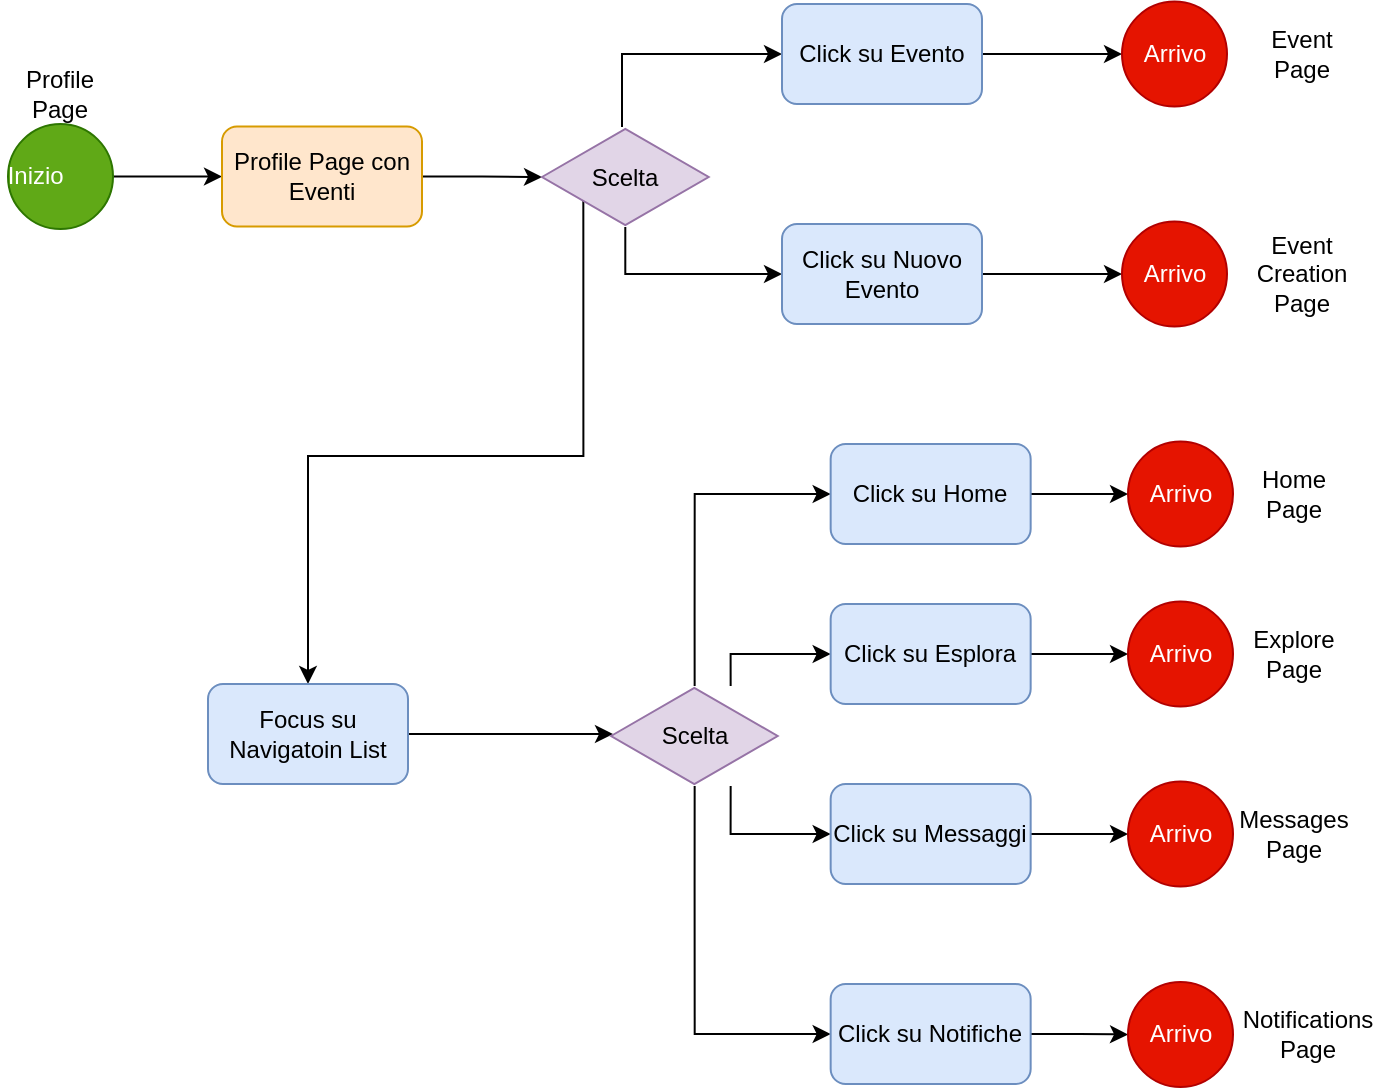 <mxfile version="23.1.1" type="device">
  <diagram name="Page-1" id="B8wylLgiWciTAFLDm15U">
    <mxGraphModel dx="1375" dy="879" grid="1" gridSize="10" guides="1" tooltips="1" connect="1" arrows="1" fold="1" page="1" pageScale="1" pageWidth="827" pageHeight="1169" math="0" shadow="0">
      <root>
        <mxCell id="0" />
        <mxCell id="1" parent="0" />
        <mxCell id="NThsRN9L7JQswXN-zoEZ-2" value="" style="edgeStyle=orthogonalEdgeStyle;rounded=0;orthogonalLoop=1;jettySize=auto;html=1;" edge="1" parent="1" source="FPxcecZ79QZJh2GIcnMN-1" target="NThsRN9L7JQswXN-zoEZ-1">
          <mxGeometry relative="1" as="geometry" />
        </mxCell>
        <mxCell id="FPxcecZ79QZJh2GIcnMN-1" value="Inizio&lt;span style=&quot;white-space: pre;&quot;&gt;&#x9;&lt;/span&gt;" style="ellipse;whiteSpace=wrap;html=1;aspect=fixed;fillColor=#60a917;strokeColor=#2D7600;fontColor=#ffffff;" parent="1" vertex="1">
          <mxGeometry x="53" y="170" width="52.5" height="52.5" as="geometry" />
        </mxCell>
        <mxCell id="FPxcecZ79QZJh2GIcnMN-2" value="Profile Page" style="text;html=1;strokeColor=none;fillColor=none;align=center;verticalAlign=middle;whiteSpace=wrap;rounded=0;" parent="1" vertex="1">
          <mxGeometry x="49" y="140" width="60" height="30" as="geometry" />
        </mxCell>
        <mxCell id="NThsRN9L7JQswXN-zoEZ-4" value="" style="edgeStyle=orthogonalEdgeStyle;rounded=0;orthogonalLoop=1;jettySize=auto;html=1;" edge="1" parent="1" source="NThsRN9L7JQswXN-zoEZ-1" target="NThsRN9L7JQswXN-zoEZ-3">
          <mxGeometry relative="1" as="geometry" />
        </mxCell>
        <mxCell id="NThsRN9L7JQswXN-zoEZ-1" value="Profile Page con Eventi" style="rounded=1;whiteSpace=wrap;html=1;fillColor=#ffe6cc;strokeColor=#d79b00;" vertex="1" parent="1">
          <mxGeometry x="160" y="171.25" width="100" height="50" as="geometry" />
        </mxCell>
        <mxCell id="NThsRN9L7JQswXN-zoEZ-7" style="edgeStyle=orthogonalEdgeStyle;rounded=0;orthogonalLoop=1;jettySize=auto;html=1;entryX=0;entryY=0.5;entryDx=0;entryDy=0;" edge="1" parent="1" source="NThsRN9L7JQswXN-zoEZ-3" target="NThsRN9L7JQswXN-zoEZ-5">
          <mxGeometry relative="1" as="geometry">
            <Array as="points">
              <mxPoint x="360" y="135" />
            </Array>
          </mxGeometry>
        </mxCell>
        <mxCell id="NThsRN9L7JQswXN-zoEZ-8" style="edgeStyle=orthogonalEdgeStyle;rounded=0;orthogonalLoop=1;jettySize=auto;html=1;entryX=0;entryY=0.5;entryDx=0;entryDy=0;" edge="1" parent="1" source="NThsRN9L7JQswXN-zoEZ-3" target="NThsRN9L7JQswXN-zoEZ-6">
          <mxGeometry relative="1" as="geometry">
            <Array as="points">
              <mxPoint x="362" y="245" />
            </Array>
          </mxGeometry>
        </mxCell>
        <mxCell id="NThsRN9L7JQswXN-zoEZ-37" style="edgeStyle=orthogonalEdgeStyle;rounded=0;orthogonalLoop=1;jettySize=auto;html=1;entryX=0.5;entryY=0;entryDx=0;entryDy=0;exitX=0.248;exitY=0.73;exitDx=0;exitDy=0;exitPerimeter=0;" edge="1" parent="1" source="NThsRN9L7JQswXN-zoEZ-3" target="NThsRN9L7JQswXN-zoEZ-16">
          <mxGeometry relative="1" as="geometry">
            <Array as="points">
              <mxPoint x="341" y="336" />
              <mxPoint x="203" y="336" />
            </Array>
          </mxGeometry>
        </mxCell>
        <mxCell id="NThsRN9L7JQswXN-zoEZ-3" value="Scelta" style="html=1;whiteSpace=wrap;aspect=fixed;shape=isoRectangle;fillColor=#e1d5e7;strokeColor=#9673a6;" vertex="1" parent="1">
          <mxGeometry x="320" y="171.5" width="83.33" height="50" as="geometry" />
        </mxCell>
        <mxCell id="NThsRN9L7JQswXN-zoEZ-10" value="" style="edgeStyle=orthogonalEdgeStyle;rounded=0;orthogonalLoop=1;jettySize=auto;html=1;" edge="1" parent="1" source="NThsRN9L7JQswXN-zoEZ-5" target="NThsRN9L7JQswXN-zoEZ-9">
          <mxGeometry relative="1" as="geometry" />
        </mxCell>
        <mxCell id="NThsRN9L7JQswXN-zoEZ-5" value="Click su Evento" style="rounded=1;whiteSpace=wrap;html=1;fillColor=#dae8fc;strokeColor=#6c8ebf;" vertex="1" parent="1">
          <mxGeometry x="440" y="110" width="100" height="50" as="geometry" />
        </mxCell>
        <mxCell id="NThsRN9L7JQswXN-zoEZ-12" value="" style="edgeStyle=orthogonalEdgeStyle;rounded=0;orthogonalLoop=1;jettySize=auto;html=1;" edge="1" parent="1" source="NThsRN9L7JQswXN-zoEZ-6" target="NThsRN9L7JQswXN-zoEZ-11">
          <mxGeometry relative="1" as="geometry" />
        </mxCell>
        <mxCell id="NThsRN9L7JQswXN-zoEZ-6" value="Click su Nuovo Evento" style="rounded=1;whiteSpace=wrap;html=1;fillColor=#dae8fc;strokeColor=#6c8ebf;" vertex="1" parent="1">
          <mxGeometry x="440" y="220" width="100" height="50" as="geometry" />
        </mxCell>
        <mxCell id="NThsRN9L7JQswXN-zoEZ-9" value="Arrivo" style="ellipse;whiteSpace=wrap;html=1;aspect=fixed;fillColor=#e51400;strokeColor=#B20000;fontColor=#ffffff;" vertex="1" parent="1">
          <mxGeometry x="610" y="108.75" width="52.5" height="52.5" as="geometry" />
        </mxCell>
        <mxCell id="NThsRN9L7JQswXN-zoEZ-11" value="Arrivo" style="ellipse;whiteSpace=wrap;html=1;aspect=fixed;fillColor=#e51400;strokeColor=#B20000;fontColor=#ffffff;" vertex="1" parent="1">
          <mxGeometry x="610" y="218.75" width="52.5" height="52.5" as="geometry" />
        </mxCell>
        <mxCell id="NThsRN9L7JQswXN-zoEZ-13" value="Event Page" style="text;html=1;strokeColor=none;fillColor=none;align=center;verticalAlign=middle;whiteSpace=wrap;rounded=0;" vertex="1" parent="1">
          <mxGeometry x="670" y="120" width="60" height="30" as="geometry" />
        </mxCell>
        <mxCell id="NThsRN9L7JQswXN-zoEZ-14" value="Event Creation Page" style="text;html=1;strokeColor=none;fillColor=none;align=center;verticalAlign=middle;whiteSpace=wrap;rounded=0;" vertex="1" parent="1">
          <mxGeometry x="670" y="230" width="60" height="30" as="geometry" />
        </mxCell>
        <mxCell id="NThsRN9L7JQswXN-zoEZ-15" value="" style="edgeStyle=orthogonalEdgeStyle;rounded=0;orthogonalLoop=1;jettySize=auto;html=1;" edge="1" parent="1" source="NThsRN9L7JQswXN-zoEZ-16">
          <mxGeometry relative="1" as="geometry">
            <mxPoint x="355.5" y="475" as="targetPoint" />
          </mxGeometry>
        </mxCell>
        <mxCell id="NThsRN9L7JQswXN-zoEZ-16" value="Focus su Navigatoin List" style="rounded=1;whiteSpace=wrap;html=1;fillColor=#dae8fc;strokeColor=#6c8ebf;" vertex="1" parent="1">
          <mxGeometry x="153" y="450" width="100" height="50" as="geometry" />
        </mxCell>
        <mxCell id="NThsRN9L7JQswXN-zoEZ-17" style="edgeStyle=orthogonalEdgeStyle;rounded=0;orthogonalLoop=1;jettySize=auto;html=1;entryX=0;entryY=0.5;entryDx=0;entryDy=0;" edge="1" parent="1" target="NThsRN9L7JQswXN-zoEZ-22">
          <mxGeometry relative="1" as="geometry">
            <mxPoint x="396.33" y="451" as="sourcePoint" />
            <Array as="points">
              <mxPoint x="396.33" y="416" />
              <mxPoint x="396.33" y="355" />
            </Array>
          </mxGeometry>
        </mxCell>
        <mxCell id="NThsRN9L7JQswXN-zoEZ-18" style="edgeStyle=orthogonalEdgeStyle;rounded=0;orthogonalLoop=1;jettySize=auto;html=1;entryX=0;entryY=0.5;entryDx=0;entryDy=0;" edge="1" parent="1" target="NThsRN9L7JQswXN-zoEZ-24">
          <mxGeometry relative="1" as="geometry">
            <mxPoint x="414.33" y="451" as="sourcePoint" />
            <Array as="points">
              <mxPoint x="414.33" y="435" />
            </Array>
          </mxGeometry>
        </mxCell>
        <mxCell id="NThsRN9L7JQswXN-zoEZ-19" style="edgeStyle=orthogonalEdgeStyle;rounded=0;orthogonalLoop=1;jettySize=auto;html=1;entryX=0;entryY=0.5;entryDx=0;entryDy=0;" edge="1" parent="1" target="NThsRN9L7JQswXN-zoEZ-26">
          <mxGeometry relative="1" as="geometry">
            <mxPoint x="414.33" y="501" as="sourcePoint" />
            <Array as="points">
              <mxPoint x="414.33" y="525" />
            </Array>
          </mxGeometry>
        </mxCell>
        <mxCell id="NThsRN9L7JQswXN-zoEZ-20" style="edgeStyle=orthogonalEdgeStyle;rounded=0;orthogonalLoop=1;jettySize=auto;html=1;entryX=0;entryY=0.5;entryDx=0;entryDy=0;" edge="1" parent="1" target="NThsRN9L7JQswXN-zoEZ-28">
          <mxGeometry relative="1" as="geometry">
            <mxPoint x="396.33" y="501" as="sourcePoint" />
            <Array as="points">
              <mxPoint x="396.33" y="551" />
              <mxPoint x="396.33" y="551" />
              <mxPoint x="396.33" y="625" />
            </Array>
          </mxGeometry>
        </mxCell>
        <mxCell id="NThsRN9L7JQswXN-zoEZ-21" value="" style="edgeStyle=orthogonalEdgeStyle;rounded=0;orthogonalLoop=1;jettySize=auto;html=1;" edge="1" parent="1" source="NThsRN9L7JQswXN-zoEZ-22" target="NThsRN9L7JQswXN-zoEZ-29">
          <mxGeometry relative="1" as="geometry" />
        </mxCell>
        <mxCell id="NThsRN9L7JQswXN-zoEZ-22" value="Click su Home" style="rounded=1;whiteSpace=wrap;html=1;fillColor=#dae8fc;strokeColor=#6c8ebf;" vertex="1" parent="1">
          <mxGeometry x="464.33" y="330" width="100" height="50" as="geometry" />
        </mxCell>
        <mxCell id="NThsRN9L7JQswXN-zoEZ-23" value="" style="edgeStyle=orthogonalEdgeStyle;rounded=0;orthogonalLoop=1;jettySize=auto;html=1;" edge="1" parent="1" source="NThsRN9L7JQswXN-zoEZ-24" target="NThsRN9L7JQswXN-zoEZ-30">
          <mxGeometry relative="1" as="geometry" />
        </mxCell>
        <mxCell id="NThsRN9L7JQswXN-zoEZ-24" value="Click su Esplora" style="rounded=1;whiteSpace=wrap;html=1;fillColor=#dae8fc;strokeColor=#6c8ebf;" vertex="1" parent="1">
          <mxGeometry x="464.33" y="410" width="100" height="50" as="geometry" />
        </mxCell>
        <mxCell id="NThsRN9L7JQswXN-zoEZ-25" value="" style="edgeStyle=orthogonalEdgeStyle;rounded=0;orthogonalLoop=1;jettySize=auto;html=1;" edge="1" parent="1" source="NThsRN9L7JQswXN-zoEZ-26" target="NThsRN9L7JQswXN-zoEZ-31">
          <mxGeometry relative="1" as="geometry" />
        </mxCell>
        <mxCell id="NThsRN9L7JQswXN-zoEZ-26" value="Click su Messaggi" style="rounded=1;whiteSpace=wrap;html=1;fillColor=#dae8fc;strokeColor=#6c8ebf;" vertex="1" parent="1">
          <mxGeometry x="464.33" y="500" width="100" height="50" as="geometry" />
        </mxCell>
        <mxCell id="NThsRN9L7JQswXN-zoEZ-27" value="" style="edgeStyle=orthogonalEdgeStyle;rounded=0;orthogonalLoop=1;jettySize=auto;html=1;" edge="1" parent="1" source="NThsRN9L7JQswXN-zoEZ-28" target="NThsRN9L7JQswXN-zoEZ-32">
          <mxGeometry relative="1" as="geometry" />
        </mxCell>
        <mxCell id="NThsRN9L7JQswXN-zoEZ-28" value="Click su Notifiche" style="rounded=1;whiteSpace=wrap;html=1;fillColor=#dae8fc;strokeColor=#6c8ebf;" vertex="1" parent="1">
          <mxGeometry x="464.33" y="600" width="100" height="50" as="geometry" />
        </mxCell>
        <mxCell id="NThsRN9L7JQswXN-zoEZ-29" value="Arrivo" style="ellipse;whiteSpace=wrap;html=1;aspect=fixed;fillColor=#e51400;strokeColor=#B20000;fontColor=#ffffff;" vertex="1" parent="1">
          <mxGeometry x="613" y="328.75" width="52.5" height="52.5" as="geometry" />
        </mxCell>
        <mxCell id="NThsRN9L7JQswXN-zoEZ-30" value="Arrivo" style="ellipse;whiteSpace=wrap;html=1;aspect=fixed;fillColor=#e51400;strokeColor=#B20000;fontColor=#ffffff;" vertex="1" parent="1">
          <mxGeometry x="613" y="408.75" width="52.5" height="52.5" as="geometry" />
        </mxCell>
        <mxCell id="NThsRN9L7JQswXN-zoEZ-31" value="Arrivo" style="ellipse;whiteSpace=wrap;html=1;aspect=fixed;fillColor=#e51400;strokeColor=#B20000;fontColor=#ffffff;" vertex="1" parent="1">
          <mxGeometry x="613" y="498.75" width="52.5" height="52.5" as="geometry" />
        </mxCell>
        <mxCell id="NThsRN9L7JQswXN-zoEZ-32" value="Arrivo" style="ellipse;whiteSpace=wrap;html=1;aspect=fixed;fillColor=#e51400;strokeColor=#B20000;fontColor=#ffffff;" vertex="1" parent="1">
          <mxGeometry x="613" y="599" width="52.5" height="52.5" as="geometry" />
        </mxCell>
        <mxCell id="NThsRN9L7JQswXN-zoEZ-33" value="Home Page" style="text;html=1;strokeColor=none;fillColor=none;align=center;verticalAlign=middle;whiteSpace=wrap;rounded=0;" vertex="1" parent="1">
          <mxGeometry x="665.5" y="340" width="60" height="30" as="geometry" />
        </mxCell>
        <mxCell id="NThsRN9L7JQswXN-zoEZ-34" value="Explore Page" style="text;html=1;strokeColor=none;fillColor=none;align=center;verticalAlign=middle;whiteSpace=wrap;rounded=0;" vertex="1" parent="1">
          <mxGeometry x="665.5" y="420" width="60" height="30" as="geometry" />
        </mxCell>
        <mxCell id="NThsRN9L7JQswXN-zoEZ-35" value="Messages Page" style="text;html=1;strokeColor=none;fillColor=none;align=center;verticalAlign=middle;whiteSpace=wrap;rounded=0;" vertex="1" parent="1">
          <mxGeometry x="665.5" y="510" width="60" height="30" as="geometry" />
        </mxCell>
        <mxCell id="NThsRN9L7JQswXN-zoEZ-36" value="Notifications&lt;br&gt;Page" style="text;html=1;strokeColor=none;fillColor=none;align=center;verticalAlign=middle;whiteSpace=wrap;rounded=0;" vertex="1" parent="1">
          <mxGeometry x="673" y="610" width="60" height="30" as="geometry" />
        </mxCell>
        <mxCell id="NThsRN9L7JQswXN-zoEZ-38" value="Scelta" style="html=1;whiteSpace=wrap;aspect=fixed;shape=isoRectangle;fillColor=#e1d5e7;strokeColor=#9673a6;" vertex="1" parent="1">
          <mxGeometry x="354.5" y="451" width="83.33" height="50" as="geometry" />
        </mxCell>
      </root>
    </mxGraphModel>
  </diagram>
</mxfile>
